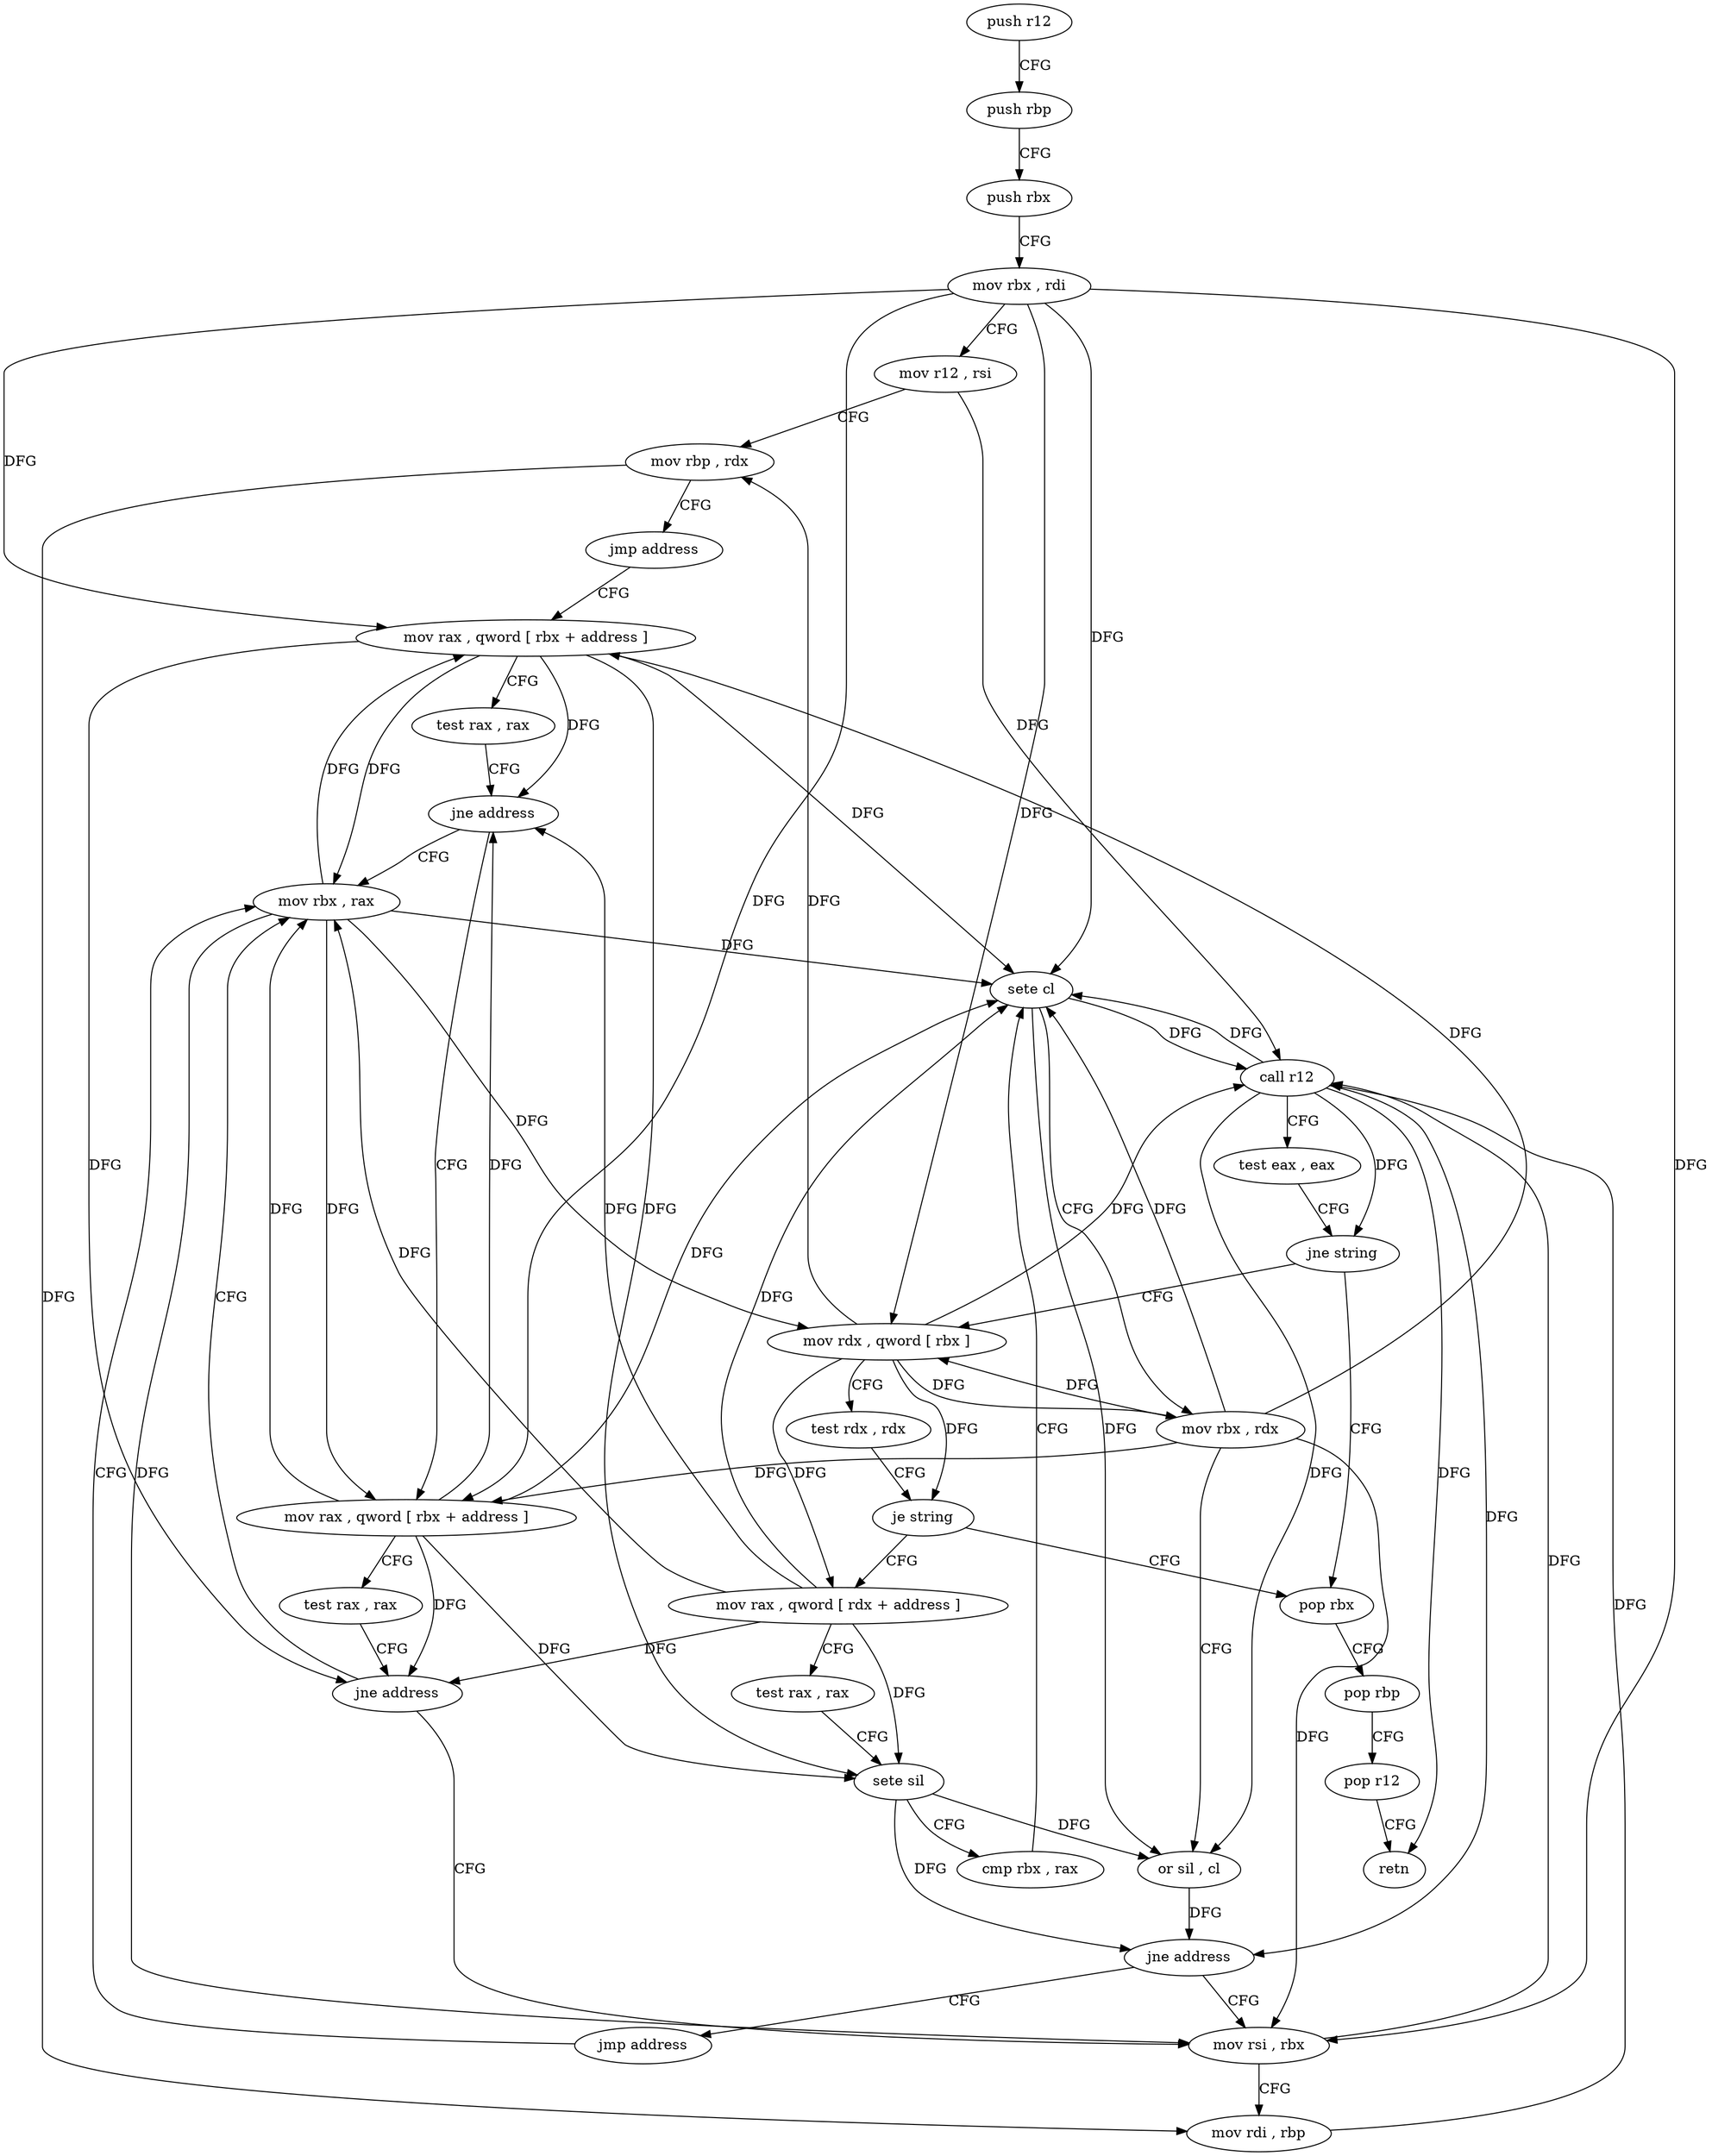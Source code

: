 digraph "func" {
"4320949" [label = "push r12" ]
"4320951" [label = "push rbp" ]
"4320952" [label = "push rbx" ]
"4320953" [label = "mov rbx , rdi" ]
"4320956" [label = "mov r12 , rsi" ]
"4320959" [label = "mov rbp , rdx" ]
"4320962" [label = "jmp address" ]
"4320967" [label = "mov rax , qword [ rbx + address ]" ]
"4320971" [label = "test rax , rax" ]
"4320974" [label = "jne address" ]
"4320964" [label = "mov rbx , rax" ]
"4320976" [label = "mov rax , qword [ rbx + address ]" ]
"4320980" [label = "test rax , rax" ]
"4320983" [label = "jne address" ]
"4320985" [label = "mov rsi , rbx" ]
"4320988" [label = "mov rdi , rbp" ]
"4320991" [label = "call r12" ]
"4320994" [label = "test eax , eax" ]
"4320996" [label = "jne string" ]
"4321033" [label = "pop rbx" ]
"4320998" [label = "mov rdx , qword [ rbx ]" ]
"4321034" [label = "pop rbp" ]
"4321035" [label = "pop r12" ]
"4321037" [label = "retn" ]
"4321001" [label = "test rdx , rdx" ]
"4321004" [label = "je string" ]
"4321006" [label = "mov rax , qword [ rdx + address ]" ]
"4321010" [label = "test rax , rax" ]
"4321013" [label = "sete sil" ]
"4321017" [label = "cmp rbx , rax" ]
"4321020" [label = "sete cl" ]
"4321023" [label = "mov rbx , rdx" ]
"4321026" [label = "or sil , cl" ]
"4321029" [label = "jne address" ]
"4321031" [label = "jmp address" ]
"4320949" -> "4320951" [ label = "CFG" ]
"4320951" -> "4320952" [ label = "CFG" ]
"4320952" -> "4320953" [ label = "CFG" ]
"4320953" -> "4320956" [ label = "CFG" ]
"4320953" -> "4320967" [ label = "DFG" ]
"4320953" -> "4320976" [ label = "DFG" ]
"4320953" -> "4320985" [ label = "DFG" ]
"4320953" -> "4320998" [ label = "DFG" ]
"4320953" -> "4321020" [ label = "DFG" ]
"4320956" -> "4320959" [ label = "CFG" ]
"4320956" -> "4320991" [ label = "DFG" ]
"4320959" -> "4320962" [ label = "CFG" ]
"4320959" -> "4320988" [ label = "DFG" ]
"4320962" -> "4320967" [ label = "CFG" ]
"4320967" -> "4320971" [ label = "CFG" ]
"4320967" -> "4320974" [ label = "DFG" ]
"4320967" -> "4320964" [ label = "DFG" ]
"4320967" -> "4320983" [ label = "DFG" ]
"4320967" -> "4321013" [ label = "DFG" ]
"4320967" -> "4321020" [ label = "DFG" ]
"4320971" -> "4320974" [ label = "CFG" ]
"4320974" -> "4320964" [ label = "CFG" ]
"4320974" -> "4320976" [ label = "CFG" ]
"4320964" -> "4320967" [ label = "DFG" ]
"4320964" -> "4320976" [ label = "DFG" ]
"4320964" -> "4320985" [ label = "DFG" ]
"4320964" -> "4320998" [ label = "DFG" ]
"4320964" -> "4321020" [ label = "DFG" ]
"4320976" -> "4320980" [ label = "CFG" ]
"4320976" -> "4320974" [ label = "DFG" ]
"4320976" -> "4320964" [ label = "DFG" ]
"4320976" -> "4320983" [ label = "DFG" ]
"4320976" -> "4321013" [ label = "DFG" ]
"4320976" -> "4321020" [ label = "DFG" ]
"4320980" -> "4320983" [ label = "CFG" ]
"4320983" -> "4320964" [ label = "CFG" ]
"4320983" -> "4320985" [ label = "CFG" ]
"4320985" -> "4320988" [ label = "CFG" ]
"4320985" -> "4320991" [ label = "DFG" ]
"4320988" -> "4320991" [ label = "DFG" ]
"4320991" -> "4320994" [ label = "CFG" ]
"4320991" -> "4320996" [ label = "DFG" ]
"4320991" -> "4321037" [ label = "DFG" ]
"4320991" -> "4321020" [ label = "DFG" ]
"4320991" -> "4321026" [ label = "DFG" ]
"4320991" -> "4321029" [ label = "DFG" ]
"4320994" -> "4320996" [ label = "CFG" ]
"4320996" -> "4321033" [ label = "CFG" ]
"4320996" -> "4320998" [ label = "CFG" ]
"4321033" -> "4321034" [ label = "CFG" ]
"4320998" -> "4321001" [ label = "CFG" ]
"4320998" -> "4320959" [ label = "DFG" ]
"4320998" -> "4320991" [ label = "DFG" ]
"4320998" -> "4321004" [ label = "DFG" ]
"4320998" -> "4321006" [ label = "DFG" ]
"4320998" -> "4321023" [ label = "DFG" ]
"4321034" -> "4321035" [ label = "CFG" ]
"4321035" -> "4321037" [ label = "CFG" ]
"4321001" -> "4321004" [ label = "CFG" ]
"4321004" -> "4321033" [ label = "CFG" ]
"4321004" -> "4321006" [ label = "CFG" ]
"4321006" -> "4321010" [ label = "CFG" ]
"4321006" -> "4320974" [ label = "DFG" ]
"4321006" -> "4320964" [ label = "DFG" ]
"4321006" -> "4320983" [ label = "DFG" ]
"4321006" -> "4321013" [ label = "DFG" ]
"4321006" -> "4321020" [ label = "DFG" ]
"4321010" -> "4321013" [ label = "CFG" ]
"4321013" -> "4321017" [ label = "CFG" ]
"4321013" -> "4321026" [ label = "DFG" ]
"4321013" -> "4321029" [ label = "DFG" ]
"4321017" -> "4321020" [ label = "CFG" ]
"4321020" -> "4321023" [ label = "CFG" ]
"4321020" -> "4320991" [ label = "DFG" ]
"4321020" -> "4321026" [ label = "DFG" ]
"4321023" -> "4321026" [ label = "CFG" ]
"4321023" -> "4320967" [ label = "DFG" ]
"4321023" -> "4320976" [ label = "DFG" ]
"4321023" -> "4320985" [ label = "DFG" ]
"4321023" -> "4320998" [ label = "DFG" ]
"4321023" -> "4321020" [ label = "DFG" ]
"4321026" -> "4321029" [ label = "DFG" ]
"4321029" -> "4320985" [ label = "CFG" ]
"4321029" -> "4321031" [ label = "CFG" ]
"4321031" -> "4320964" [ label = "CFG" ]
}
